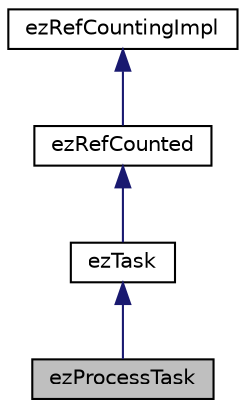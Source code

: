 digraph "ezProcessTask"
{
 // LATEX_PDF_SIZE
  edge [fontname="Helvetica",fontsize="10",labelfontname="Helvetica",labelfontsize="10"];
  node [fontname="Helvetica",fontsize="10",shape=record];
  Node1 [label="ezProcessTask",height=0.2,width=0.4,color="black", fillcolor="grey75", style="filled", fontcolor="black",tooltip=" "];
  Node2 -> Node1 [dir="back",color="midnightblue",fontsize="10",style="solid",fontname="Helvetica"];
  Node2 [label="ezTask",height=0.2,width=0.4,color="black", fillcolor="white", style="filled",URL="$dd/d2b/classez_task.htm",tooltip="Base class for custom tasks."];
  Node3 -> Node2 [dir="back",color="midnightblue",fontsize="10",style="solid",fontname="Helvetica"];
  Node3 [label="ezRefCounted",height=0.2,width=0.4,color="black", fillcolor="white", style="filled",URL="$d2/d70/classez_ref_counted.htm",tooltip="Base class for reference counted objects."];
  Node4 -> Node3 [dir="back",color="midnightblue",fontsize="10",style="solid",fontname="Helvetica"];
  Node4 [label="ezRefCountingImpl",height=0.2,width=0.4,color="black", fillcolor="white", style="filled",URL="$d9/d13/classez_ref_counting_impl.htm",tooltip=" "];
}
